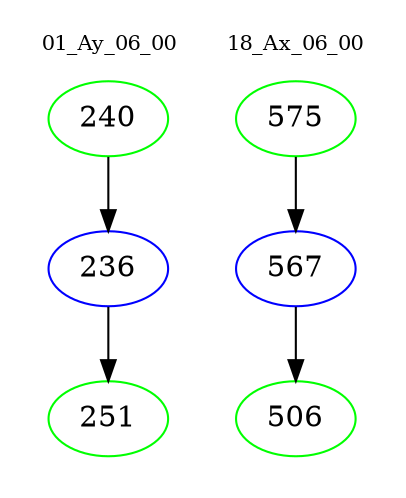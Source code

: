 digraph{
subgraph cluster_0 {
color = white
label = "01_Ay_06_00";
fontsize=10;
T0_240 [label="240", color="green"]
T0_240 -> T0_236 [color="black"]
T0_236 [label="236", color="blue"]
T0_236 -> T0_251 [color="black"]
T0_251 [label="251", color="green"]
}
subgraph cluster_1 {
color = white
label = "18_Ax_06_00";
fontsize=10;
T1_575 [label="575", color="green"]
T1_575 -> T1_567 [color="black"]
T1_567 [label="567", color="blue"]
T1_567 -> T1_506 [color="black"]
T1_506 [label="506", color="green"]
}
}

